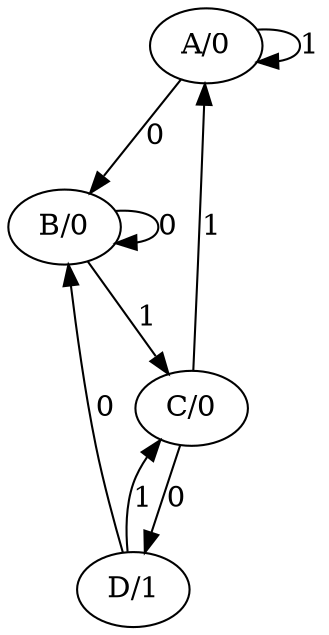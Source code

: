 digraph  {
"A/0";
"B/0";
"C/0";
"D/1";
"A/0" -> "B/0"  [key=0, label=0];
"A/0" -> "A/0"  [key=0, label=1];
"B/0" -> "B/0"  [key=0, label=0];
"B/0" -> "C/0"  [key=0, label=1];
"C/0" -> "A/0"  [key=0, label=1];
"C/0" -> "D/1"  [key=0, label=0];
"D/1" -> "B/0"  [key=0, label=0];
"D/1" -> "C/0"  [key=0, label=1];
}
